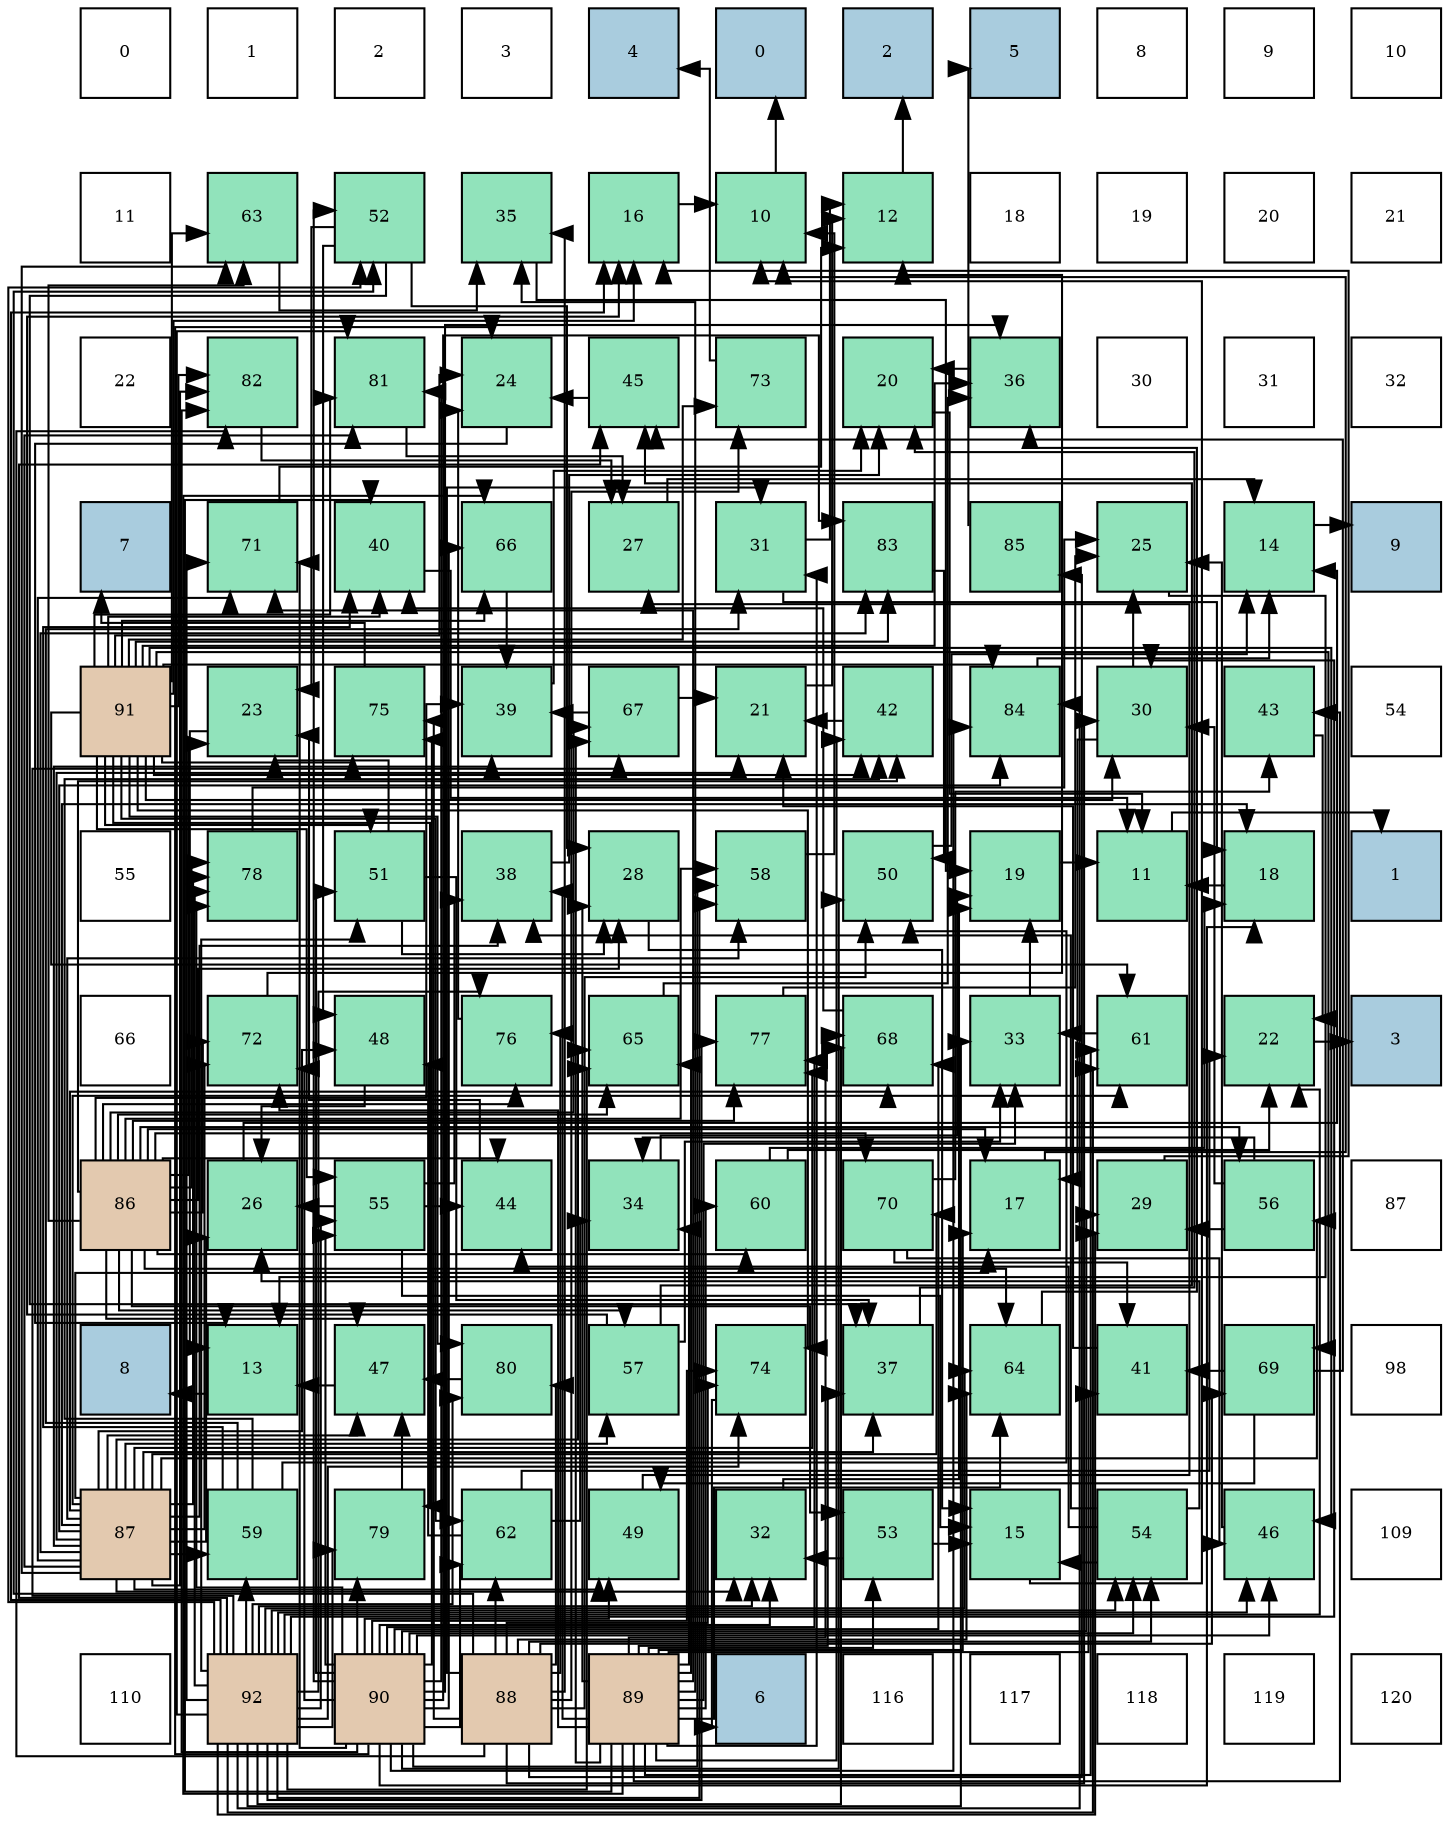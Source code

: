 digraph layout{
 rankdir=TB;
 splines=ortho;
 node [style=filled shape=square fixedsize=true width=0.6];
0[label="0", fontsize=8, fillcolor="#ffffff"];
1[label="1", fontsize=8, fillcolor="#ffffff"];
2[label="2", fontsize=8, fillcolor="#ffffff"];
3[label="3", fontsize=8, fillcolor="#ffffff"];
4[label="4", fontsize=8, fillcolor="#a9ccde"];
5[label="0", fontsize=8, fillcolor="#a9ccde"];
6[label="2", fontsize=8, fillcolor="#a9ccde"];
7[label="5", fontsize=8, fillcolor="#a9ccde"];
8[label="8", fontsize=8, fillcolor="#ffffff"];
9[label="9", fontsize=8, fillcolor="#ffffff"];
10[label="10", fontsize=8, fillcolor="#ffffff"];
11[label="11", fontsize=8, fillcolor="#ffffff"];
12[label="63", fontsize=8, fillcolor="#91e3bb"];
13[label="52", fontsize=8, fillcolor="#91e3bb"];
14[label="35", fontsize=8, fillcolor="#91e3bb"];
15[label="16", fontsize=8, fillcolor="#91e3bb"];
16[label="10", fontsize=8, fillcolor="#91e3bb"];
17[label="12", fontsize=8, fillcolor="#91e3bb"];
18[label="18", fontsize=8, fillcolor="#ffffff"];
19[label="19", fontsize=8, fillcolor="#ffffff"];
20[label="20", fontsize=8, fillcolor="#ffffff"];
21[label="21", fontsize=8, fillcolor="#ffffff"];
22[label="22", fontsize=8, fillcolor="#ffffff"];
23[label="82", fontsize=8, fillcolor="#91e3bb"];
24[label="81", fontsize=8, fillcolor="#91e3bb"];
25[label="24", fontsize=8, fillcolor="#91e3bb"];
26[label="45", fontsize=8, fillcolor="#91e3bb"];
27[label="73", fontsize=8, fillcolor="#91e3bb"];
28[label="20", fontsize=8, fillcolor="#91e3bb"];
29[label="36", fontsize=8, fillcolor="#91e3bb"];
30[label="30", fontsize=8, fillcolor="#ffffff"];
31[label="31", fontsize=8, fillcolor="#ffffff"];
32[label="32", fontsize=8, fillcolor="#ffffff"];
33[label="7", fontsize=8, fillcolor="#a9ccde"];
34[label="71", fontsize=8, fillcolor="#91e3bb"];
35[label="40", fontsize=8, fillcolor="#91e3bb"];
36[label="66", fontsize=8, fillcolor="#91e3bb"];
37[label="27", fontsize=8, fillcolor="#91e3bb"];
38[label="31", fontsize=8, fillcolor="#91e3bb"];
39[label="83", fontsize=8, fillcolor="#91e3bb"];
40[label="85", fontsize=8, fillcolor="#91e3bb"];
41[label="25", fontsize=8, fillcolor="#91e3bb"];
42[label="14", fontsize=8, fillcolor="#91e3bb"];
43[label="9", fontsize=8, fillcolor="#a9ccde"];
44[label="91", fontsize=8, fillcolor="#e3c9af"];
45[label="23", fontsize=8, fillcolor="#91e3bb"];
46[label="75", fontsize=8, fillcolor="#91e3bb"];
47[label="39", fontsize=8, fillcolor="#91e3bb"];
48[label="67", fontsize=8, fillcolor="#91e3bb"];
49[label="21", fontsize=8, fillcolor="#91e3bb"];
50[label="42", fontsize=8, fillcolor="#91e3bb"];
51[label="84", fontsize=8, fillcolor="#91e3bb"];
52[label="30", fontsize=8, fillcolor="#91e3bb"];
53[label="43", fontsize=8, fillcolor="#91e3bb"];
54[label="54", fontsize=8, fillcolor="#ffffff"];
55[label="55", fontsize=8, fillcolor="#ffffff"];
56[label="78", fontsize=8, fillcolor="#91e3bb"];
57[label="51", fontsize=8, fillcolor="#91e3bb"];
58[label="38", fontsize=8, fillcolor="#91e3bb"];
59[label="28", fontsize=8, fillcolor="#91e3bb"];
60[label="58", fontsize=8, fillcolor="#91e3bb"];
61[label="50", fontsize=8, fillcolor="#91e3bb"];
62[label="19", fontsize=8, fillcolor="#91e3bb"];
63[label="11", fontsize=8, fillcolor="#91e3bb"];
64[label="18", fontsize=8, fillcolor="#91e3bb"];
65[label="1", fontsize=8, fillcolor="#a9ccde"];
66[label="66", fontsize=8, fillcolor="#ffffff"];
67[label="72", fontsize=8, fillcolor="#91e3bb"];
68[label="48", fontsize=8, fillcolor="#91e3bb"];
69[label="76", fontsize=8, fillcolor="#91e3bb"];
70[label="65", fontsize=8, fillcolor="#91e3bb"];
71[label="77", fontsize=8, fillcolor="#91e3bb"];
72[label="68", fontsize=8, fillcolor="#91e3bb"];
73[label="33", fontsize=8, fillcolor="#91e3bb"];
74[label="61", fontsize=8, fillcolor="#91e3bb"];
75[label="22", fontsize=8, fillcolor="#91e3bb"];
76[label="3", fontsize=8, fillcolor="#a9ccde"];
77[label="86", fontsize=8, fillcolor="#e3c9af"];
78[label="26", fontsize=8, fillcolor="#91e3bb"];
79[label="55", fontsize=8, fillcolor="#91e3bb"];
80[label="44", fontsize=8, fillcolor="#91e3bb"];
81[label="34", fontsize=8, fillcolor="#91e3bb"];
82[label="60", fontsize=8, fillcolor="#91e3bb"];
83[label="70", fontsize=8, fillcolor="#91e3bb"];
84[label="17", fontsize=8, fillcolor="#91e3bb"];
85[label="29", fontsize=8, fillcolor="#91e3bb"];
86[label="56", fontsize=8, fillcolor="#91e3bb"];
87[label="87", fontsize=8, fillcolor="#ffffff"];
88[label="8", fontsize=8, fillcolor="#a9ccde"];
89[label="13", fontsize=8, fillcolor="#91e3bb"];
90[label="47", fontsize=8, fillcolor="#91e3bb"];
91[label="80", fontsize=8, fillcolor="#91e3bb"];
92[label="57", fontsize=8, fillcolor="#91e3bb"];
93[label="74", fontsize=8, fillcolor="#91e3bb"];
94[label="37", fontsize=8, fillcolor="#91e3bb"];
95[label="64", fontsize=8, fillcolor="#91e3bb"];
96[label="41", fontsize=8, fillcolor="#91e3bb"];
97[label="69", fontsize=8, fillcolor="#91e3bb"];
98[label="98", fontsize=8, fillcolor="#ffffff"];
99[label="87", fontsize=8, fillcolor="#e3c9af"];
100[label="59", fontsize=8, fillcolor="#91e3bb"];
101[label="79", fontsize=8, fillcolor="#91e3bb"];
102[label="62", fontsize=8, fillcolor="#91e3bb"];
103[label="49", fontsize=8, fillcolor="#91e3bb"];
104[label="32", fontsize=8, fillcolor="#91e3bb"];
105[label="53", fontsize=8, fillcolor="#91e3bb"];
106[label="15", fontsize=8, fillcolor="#91e3bb"];
107[label="54", fontsize=8, fillcolor="#91e3bb"];
108[label="46", fontsize=8, fillcolor="#91e3bb"];
109[label="109", fontsize=8, fillcolor="#ffffff"];
110[label="110", fontsize=8, fillcolor="#ffffff"];
111[label="92", fontsize=8, fillcolor="#e3c9af"];
112[label="90", fontsize=8, fillcolor="#e3c9af"];
113[label="88", fontsize=8, fillcolor="#e3c9af"];
114[label="89", fontsize=8, fillcolor="#e3c9af"];
115[label="6", fontsize=8, fillcolor="#a9ccde"];
116[label="116", fontsize=8, fillcolor="#ffffff"];
117[label="117", fontsize=8, fillcolor="#ffffff"];
118[label="118", fontsize=8, fillcolor="#ffffff"];
119[label="119", fontsize=8, fillcolor="#ffffff"];
120[label="120", fontsize=8, fillcolor="#ffffff"];
edge [constraint=false, style=vis];16 -> 5;
63 -> 65;
17 -> 6;
89 -> 88;
42 -> 43;
106 -> 16;
15 -> 16;
84 -> 16;
64 -> 63;
62 -> 63;
28 -> 63;
49 -> 17;
75 -> 76;
45 -> 89;
25 -> 89;
41 -> 89;
78 -> 42;
37 -> 42;
59 -> 106;
85 -> 15;
52 -> 84;
52 -> 41;
38 -> 17;
38 -> 64;
104 -> 62;
73 -> 62;
81 -> 62;
14 -> 62;
29 -> 28;
94 -> 28;
58 -> 28;
47 -> 28;
35 -> 63;
96 -> 49;
50 -> 49;
53 -> 75;
80 -> 45;
26 -> 25;
108 -> 41;
90 -> 89;
68 -> 78;
103 -> 37;
61 -> 42;
57 -> 45;
57 -> 59;
57 -> 94;
13 -> 45;
13 -> 59;
13 -> 94;
13 -> 68;
105 -> 106;
105 -> 104;
107 -> 106;
107 -> 78;
107 -> 58;
107 -> 80;
79 -> 106;
79 -> 78;
79 -> 58;
79 -> 80;
86 -> 85;
86 -> 52;
86 -> 81;
92 -> 15;
92 -> 73;
92 -> 26;
60 -> 16;
100 -> 38;
100 -> 35;
100 -> 50;
100 -> 61;
82 -> 64;
82 -> 75;
74 -> 73;
102 -> 75;
102 -> 81;
102 -> 68;
12 -> 14;
95 -> 29;
70 -> 29;
36 -> 47;
48 -> 49;
48 -> 47;
72 -> 35;
97 -> 96;
97 -> 26;
97 -> 103;
83 -> 96;
83 -> 53;
83 -> 108;
34 -> 17;
67 -> 17;
27 -> 4;
93 -> 115;
46 -> 33;
69 -> 25;
71 -> 41;
56 -> 41;
101 -> 90;
91 -> 90;
24 -> 37;
23 -> 37;
39 -> 61;
51 -> 42;
40 -> 7;
77 -> 84;
77 -> 45;
77 -> 59;
77 -> 47;
77 -> 50;
77 -> 80;
77 -> 90;
77 -> 105;
77 -> 86;
77 -> 92;
77 -> 60;
77 -> 82;
77 -> 12;
77 -> 95;
77 -> 70;
77 -> 48;
77 -> 83;
77 -> 67;
77 -> 69;
77 -> 71;
77 -> 56;
99 -> 84;
99 -> 64;
99 -> 49;
99 -> 78;
99 -> 104;
99 -> 94;
99 -> 58;
99 -> 47;
99 -> 90;
99 -> 68;
99 -> 103;
99 -> 86;
99 -> 92;
99 -> 60;
99 -> 100;
99 -> 74;
99 -> 12;
99 -> 70;
99 -> 72;
99 -> 83;
99 -> 34;
99 -> 67;
99 -> 71;
99 -> 56;
99 -> 24;
99 -> 23;
99 -> 39;
99 -> 51;
113 -> 52;
113 -> 38;
113 -> 14;
113 -> 61;
113 -> 13;
113 -> 107;
113 -> 102;
113 -> 95;
113 -> 97;
113 -> 27;
113 -> 93;
113 -> 46;
113 -> 69;
113 -> 91;
113 -> 23;
113 -> 40;
114 -> 84;
114 -> 59;
114 -> 38;
114 -> 73;
114 -> 81;
114 -> 14;
114 -> 94;
114 -> 58;
114 -> 35;
114 -> 96;
114 -> 50;
114 -> 53;
114 -> 105;
114 -> 82;
114 -> 74;
114 -> 95;
114 -> 70;
114 -> 36;
114 -> 48;
114 -> 72;
114 -> 34;
114 -> 67;
112 -> 64;
112 -> 25;
112 -> 85;
112 -> 104;
112 -> 29;
112 -> 108;
112 -> 103;
112 -> 61;
112 -> 57;
112 -> 13;
112 -> 107;
112 -> 79;
112 -> 60;
112 -> 102;
112 -> 36;
112 -> 72;
112 -> 34;
112 -> 67;
112 -> 93;
112 -> 46;
112 -> 71;
112 -> 56;
112 -> 101;
112 -> 24;
112 -> 23;
112 -> 39;
112 -> 51;
44 -> 15;
44 -> 25;
44 -> 52;
44 -> 29;
44 -> 35;
44 -> 50;
44 -> 108;
44 -> 57;
44 -> 79;
44 -> 74;
44 -> 102;
44 -> 12;
44 -> 36;
44 -> 97;
44 -> 27;
44 -> 93;
44 -> 46;
44 -> 101;
44 -> 91;
44 -> 24;
44 -> 23;
44 -> 39;
44 -> 51;
111 -> 15;
111 -> 75;
111 -> 85;
111 -> 52;
111 -> 104;
111 -> 73;
111 -> 26;
111 -> 108;
111 -> 57;
111 -> 13;
111 -> 107;
111 -> 79;
111 -> 60;
111 -> 100;
111 -> 74;
111 -> 95;
111 -> 70;
111 -> 48;
111 -> 72;
111 -> 34;
111 -> 93;
111 -> 69;
111 -> 71;
111 -> 56;
111 -> 101;
111 -> 91;
111 -> 24;
111 -> 51;
edge [constraint=true, style=invis];
0 -> 11 -> 22 -> 33 -> 44 -> 55 -> 66 -> 77 -> 88 -> 99 -> 110;
1 -> 12 -> 23 -> 34 -> 45 -> 56 -> 67 -> 78 -> 89 -> 100 -> 111;
2 -> 13 -> 24 -> 35 -> 46 -> 57 -> 68 -> 79 -> 90 -> 101 -> 112;
3 -> 14 -> 25 -> 36 -> 47 -> 58 -> 69 -> 80 -> 91 -> 102 -> 113;
4 -> 15 -> 26 -> 37 -> 48 -> 59 -> 70 -> 81 -> 92 -> 103 -> 114;
5 -> 16 -> 27 -> 38 -> 49 -> 60 -> 71 -> 82 -> 93 -> 104 -> 115;
6 -> 17 -> 28 -> 39 -> 50 -> 61 -> 72 -> 83 -> 94 -> 105 -> 116;
7 -> 18 -> 29 -> 40 -> 51 -> 62 -> 73 -> 84 -> 95 -> 106 -> 117;
8 -> 19 -> 30 -> 41 -> 52 -> 63 -> 74 -> 85 -> 96 -> 107 -> 118;
9 -> 20 -> 31 -> 42 -> 53 -> 64 -> 75 -> 86 -> 97 -> 108 -> 119;
10 -> 21 -> 32 -> 43 -> 54 -> 65 -> 76 -> 87 -> 98 -> 109 -> 120;
rank = same {0 -> 1 -> 2 -> 3 -> 4 -> 5 -> 6 -> 7 -> 8 -> 9 -> 10};
rank = same {11 -> 12 -> 13 -> 14 -> 15 -> 16 -> 17 -> 18 -> 19 -> 20 -> 21};
rank = same {22 -> 23 -> 24 -> 25 -> 26 -> 27 -> 28 -> 29 -> 30 -> 31 -> 32};
rank = same {33 -> 34 -> 35 -> 36 -> 37 -> 38 -> 39 -> 40 -> 41 -> 42 -> 43};
rank = same {44 -> 45 -> 46 -> 47 -> 48 -> 49 -> 50 -> 51 -> 52 -> 53 -> 54};
rank = same {55 -> 56 -> 57 -> 58 -> 59 -> 60 -> 61 -> 62 -> 63 -> 64 -> 65};
rank = same {66 -> 67 -> 68 -> 69 -> 70 -> 71 -> 72 -> 73 -> 74 -> 75 -> 76};
rank = same {77 -> 78 -> 79 -> 80 -> 81 -> 82 -> 83 -> 84 -> 85 -> 86 -> 87};
rank = same {88 -> 89 -> 90 -> 91 -> 92 -> 93 -> 94 -> 95 -> 96 -> 97 -> 98};
rank = same {99 -> 100 -> 101 -> 102 -> 103 -> 104 -> 105 -> 106 -> 107 -> 108 -> 109};
rank = same {110 -> 111 -> 112 -> 113 -> 114 -> 115 -> 116 -> 117 -> 118 -> 119 -> 120};
}
